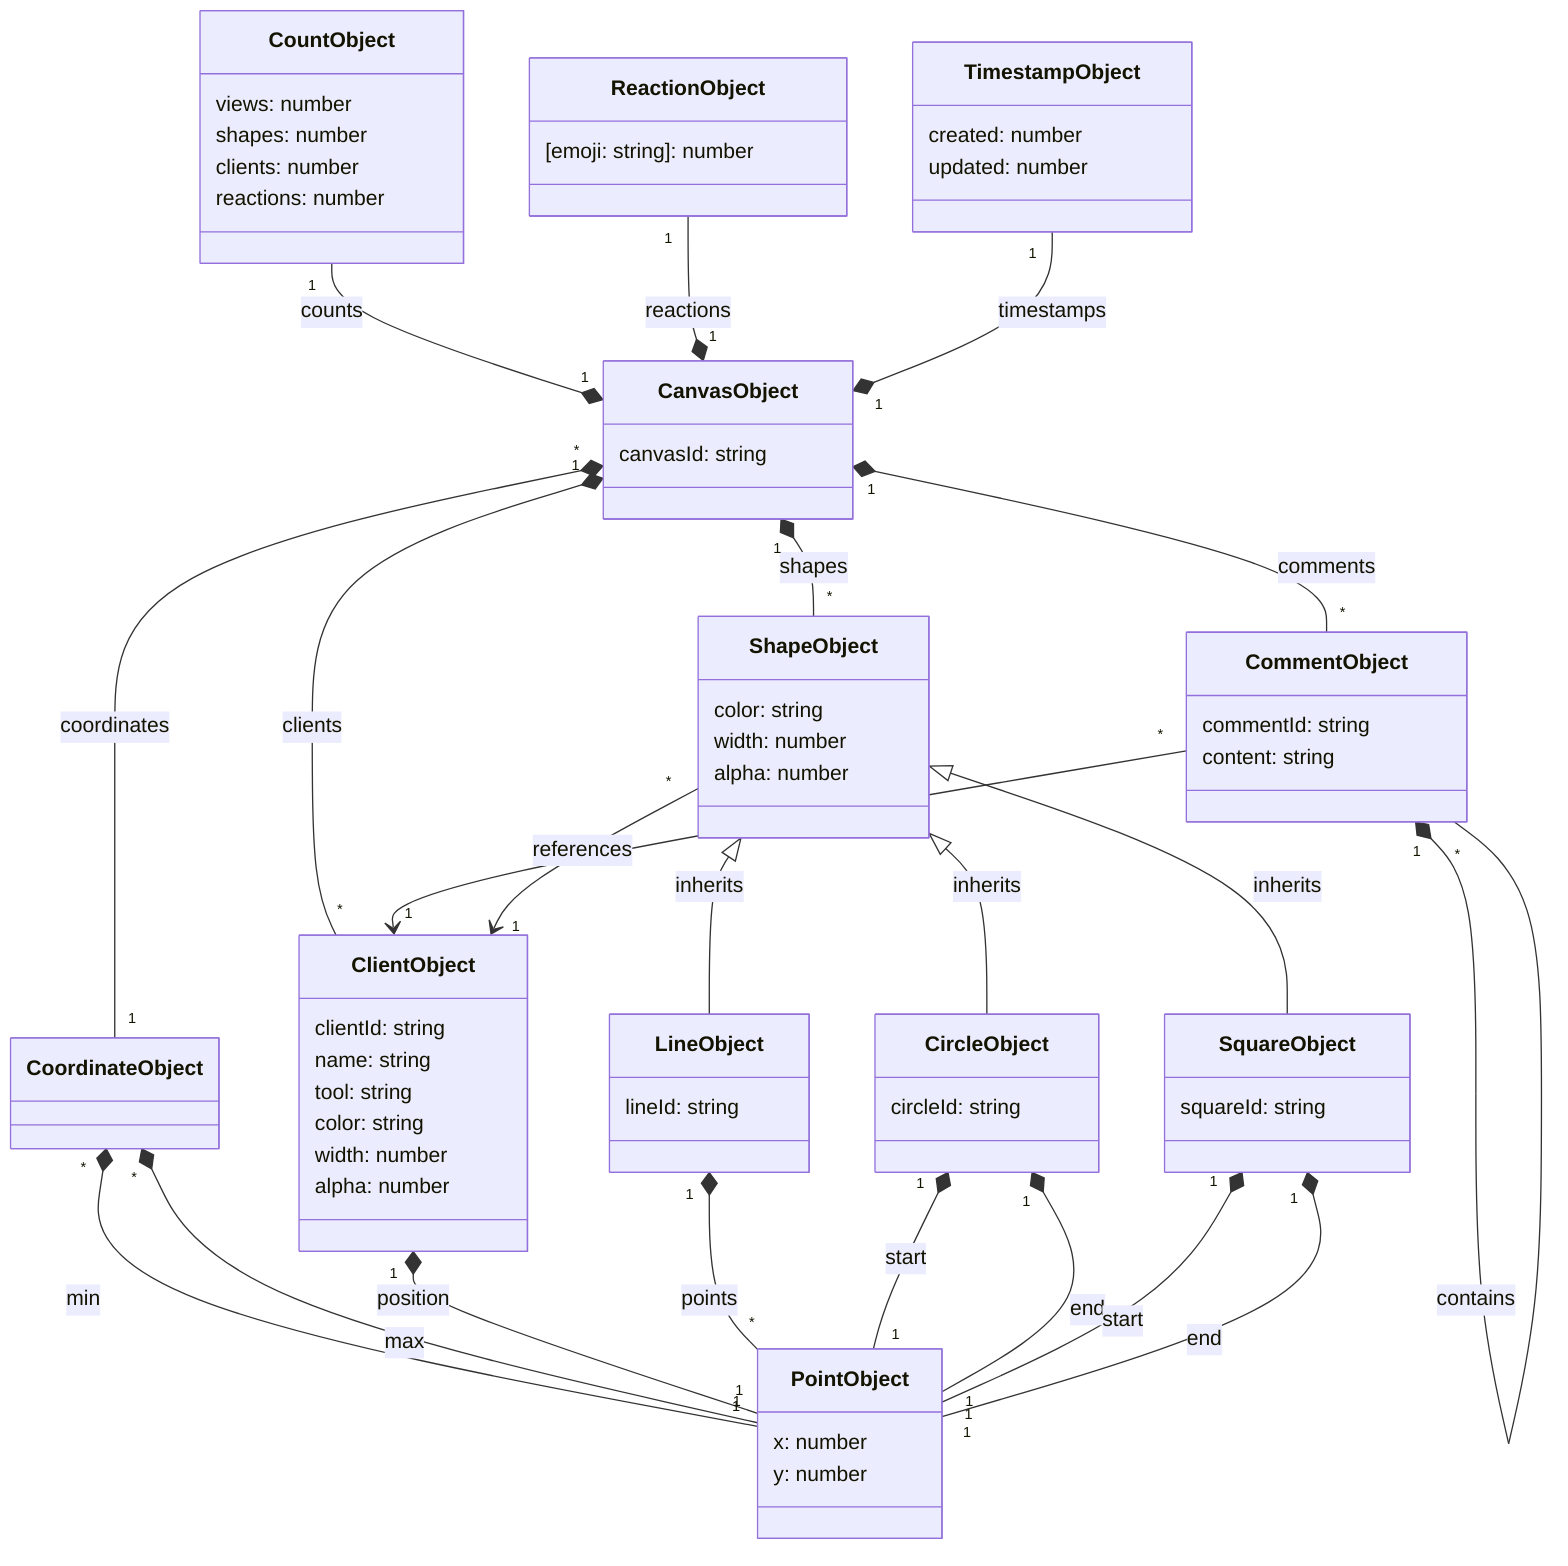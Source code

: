 classDiagram
    class PointObject {
        x: number
        y: number
    }
    class ClientObject {
        clientId: string
        name: string
        tool: string
        color: string
        width: number
        alpha: number
    }
    class ShapeObject {
        color: string
        width: number
        alpha: number
    }
    class LineObject {
        lineId: string
    }
    class CircleObject {
        circleId: string
    }
    class SquareObject {
        squareId: string
    }
    class CommentObject {
        commentId: string
        content: string
    }
    class TimestampObject {
        created: number
        updated: number
    }
    class CountObject {
        views: number
        shapes: number
        clients: number
        reactions: number
    }
    class CoordinateObject {

    }
    class ReactionObject {
        [emoji: string]: number
    }
    class CanvasObject {
        canvasId: string
    }
    
    CanvasObject "1" *-- "*" ClientObject: clients
    CanvasObject "1" *-- "*" CommentObject: comments
    CanvasObject "1" *-- "*" ShapeObject: shapes
    CanvasObject "*" *-- "1" CoordinateObject: coordinates

    CountObject "1" --* "1" CanvasObject: counts
    ReactionObject "1" --* "1" CanvasObject: reactions
    TimestampObject "1" --* "1" CanvasObject: timestamps

    CoordinateObject "*" *-- "1" PointObject: min
    CoordinateObject "*" *-- "1" PointObject: max

    CommentObject "*" --> "1" ClientObject: references
    CommentObject "1" *-- "*" CommentObject: contains

    ShapeObject <|-- LineObject: inherits
    ShapeObject <|-- CircleObject: inherits
    ShapeObject <|-- SquareObject: inherits
    ShapeObject "*" --> "1" ClientObject: references

    ClientObject "1" *-- "1" PointObject: position

    LineObject "1" *-- "*" PointObject: points

    CircleObject "1" *-- "1" PointObject: start
    CircleObject "1" *-- "1" PointObject: end

    SquareObject "1" *-- "1" PointObject: start
    SquareObject "1" *-- "1" PointObject: end